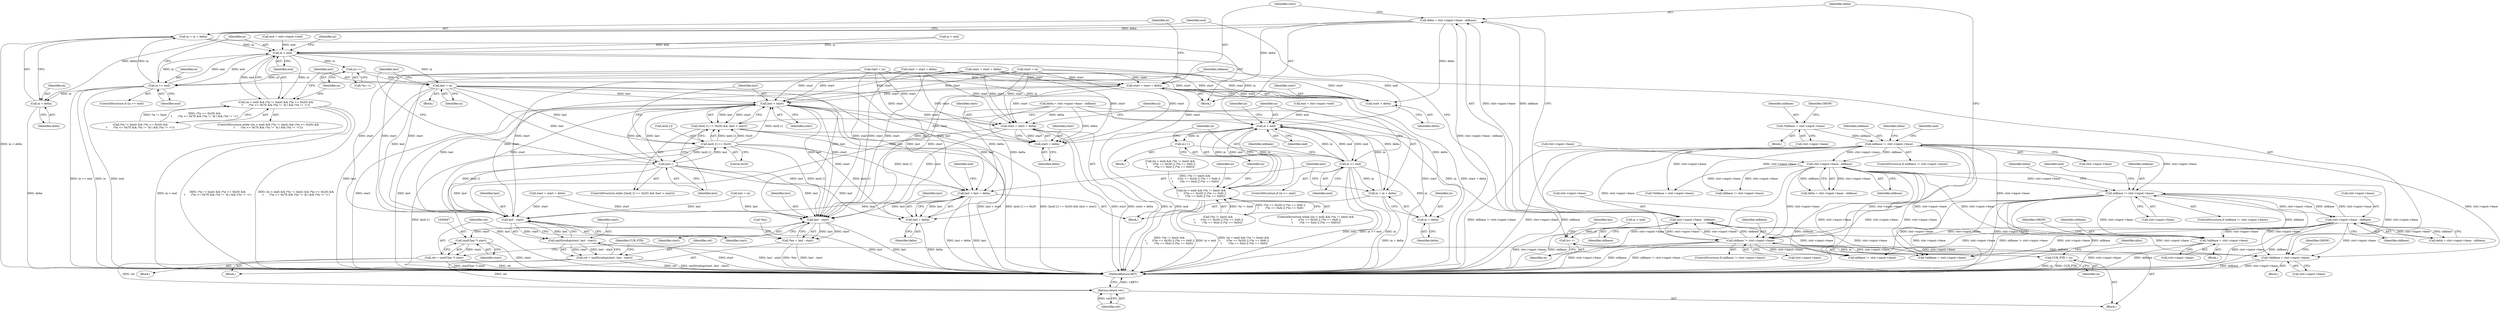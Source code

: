digraph "0_Chrome_d0947db40187f4708c58e64cbd6013faf9eddeed_1@integer" {
"1000387" [label="(Call,delta = ctxt->input->base - oldbase)"];
"1000389" [label="(Call,ctxt->input->base - oldbase)"];
"1000378" [label="(Call,oldbase != ctxt->input->base)"];
"1000361" [label="(Call,*oldbase = ctxt->input->base)"];
"1000193" [label="(Call,ctxt->input->base - oldbase)"];
"1000182" [label="(Call,oldbase != ctxt->input->base)"];
"1000173" [label="(Call,*oldbase = ctxt->input->base)"];
"1000289" [label="(Call,ctxt->input->base - oldbase)"];
"1000278" [label="(Call,oldbase != ctxt->input->base)"];
"1000261" [label="(Call,*oldbase = ctxt->input->base)"];
"1000396" [label="(Call,start = start + delta)"];
"1000398" [label="(Call,start + delta)"];
"1000424" [label="(Call,last > start)"];
"1000417" [label="(Call,(last[-1] == 0x20) && (last > start))"];
"1000427" [label="(Call,last--)"];
"1000418" [label="(Call,last[-1] == 0x20)"];
"1000512" [label="(Call,last = last + delta)"];
"1000514" [label="(Call,last + delta)"];
"1000641" [label="(Call,last - start)"];
"1000638" [label="(Call,*len = last - start)"];
"1000646" [label="(Call,(xmlChar *) start)"];
"1000644" [label="(Call,ret = (xmlChar *) start)"];
"1000673" [label="(Return,return ret;)"];
"1000661" [label="(Call,last - start)"];
"1000659" [label="(Call,xmlStrndup(start, last - start))"];
"1000657" [label="(Call,ret = xmlStrndup(start, last - start))"];
"1000502" [label="(Call,start = start + delta)"];
"1000504" [label="(Call,start + delta)"];
"1000401" [label="(Call,in = in + delta)"];
"1000315" [label="(Call,in < end)"];
"1000314" [label="(Call,(in < end) && (*in != limit) && (*in >= 0x20) &&\n\t       (*in <= 0x7f) && (*in != '&') && (*in != '<'))"];
"1000347" [label="(Call,in++)"];
"1000356" [label="(Call,in >= end)"];
"1000403" [label="(Call,in + delta)"];
"1000413" [label="(Call,last = in)"];
"1000431" [label="(Call,in < end)"];
"1000430" [label="(Call,(in < end) && (*in != limit) && \n\t       ((*in == 0x20) || (*in == 0x9) ||\n\t        (*in == 0xA) || (*in == 0xD)))"];
"1000459" [label="(Call,in++)"];
"1000462" [label="(Call,in >= end)"];
"1000507" [label="(Call,in = in + delta)"];
"1000509" [label="(Call,in + delta)"];
"1000631" [label="(Call,in++)"];
"1000664" [label="(Call,CUR_PTR = in)"];
"1000219" [label="(Block,)"];
"1000660" [label="(Identifier,start)"];
"1000389" [label="(Call,ctxt->input->base - oldbase)"];
"1000211" [label="(Identifier,end)"];
"1000484" [label="(Call,oldbase != ctxt->input->base)"];
"1000631" [label="(Call,in++)"];
"1000646" [label="(Call,(xmlChar *) start)"];
"1000418" [label="(Call,last[-1] == 0x20)"];
"1000402" [label="(Identifier,in)"];
"1000358" [label="(Identifier,end)"];
"1000527" [label="(Identifier,in)"];
"1000263" [label="(Call,ctxt->input->base)"];
"1000431" [label="(Call,in < end)"];
"1000427" [label="(Call,last--)"];
"1000514" [label="(Call,last + delta)"];
"1000296" [label="(Call,start = start + delta)"];
"1000404" [label="(Identifier,in)"];
"1000289" [label="(Call,ctxt->input->base - oldbase)"];
"1000390" [label="(Call,ctxt->input->base)"];
"1000346" [label="(Call,*in++)"];
"1000645" [label="(Identifier,ret)"];
"1000174" [label="(Identifier,oldbase)"];
"1000315" [label="(Call,in < end)"];
"1000378" [label="(Call,oldbase != ctxt->input->base)"];
"1000659" [label="(Call,xmlStrndup(start, last - start))"];
"1000458" [label="(Block,)"];
"1000674" [label="(Identifier,ret)"];
"1000493" [label="(Call,delta = ctxt->input->base - oldbase)"];
"1000361" [label="(Call,*oldbase = ctxt->input->base)"];
"1000397" [label="(Identifier,start)"];
"1000664" [label="(Call,CUR_PTR = in)"];
"1000657" [label="(Call,ret = xmlStrndup(start, last - start))"];
"1000643" [label="(Identifier,start)"];
"1000290" [label="(Call,ctxt->input->base)"];
"1000635" [label="(Identifier,len)"];
"1000460" [label="(Identifier,in)"];
"1000357" [label="(Identifier,in)"];
"1000388" [label="(Identifier,delta)"];
"1000193" [label="(Call,ctxt->input->base - oldbase)"];
"1000491" [label="(Block,)"];
"1000663" [label="(Identifier,start)"];
"1000534" [label="(Call,in < end)"];
"1000661" [label="(Call,last - start)"];
"1000658" [label="(Identifier,ret)"];
"1000317" [label="(Identifier,end)"];
"1000432" [label="(Identifier,in)"];
"1000387" [label="(Call,delta = ctxt->input->base - oldbase)"];
"1000368" [label="(Identifier,GROW)"];
"1000518" [label="(Identifier,end)"];
"1000467" [label="(Call,*oldbase = ctxt->input->base)"];
"1000515" [label="(Identifier,last)"];
"1000398" [label="(Call,start + delta)"];
"1000288" [label="(Identifier,delta)"];
"1000637" [label="(Block,)"];
"1000401" [label="(Call,in = in + delta)"];
"1000662" [label="(Identifier,last)"];
"1000173" [label="(Call,*oldbase = ctxt->input->base)"];
"1000280" [label="(Call,ctxt->input->base)"];
"1000641" [label="(Call,last - start)"];
"1000287" [label="(Call,delta = ctxt->input->base - oldbase)"];
"1000184" [label="(Call,ctxt->input->base)"];
"1000507" [label="(Call,in = in + delta)"];
"1000428" [label="(Identifier,last)"];
"1000416" [label="(ControlStructure,while ((last[-1] == 0x20) && (last > start)))"];
"1000259" [label="(Block,)"];
"1000318" [label="(Call,(*in != limit) && (*in >= 0x20) &&\n\t       (*in <= 0x7f) && (*in != '&') && (*in != '<'))"];
"1000673" [label="(Return,return ret;)"];
"1000513" [label="(Identifier,last)"];
"1000108" [label="(Block,)"];
"1000665" [label="(Identifier,CUR_PTR)"];
"1000194" [label="(Call,ctxt->input->base)"];
"1000642" [label="(Identifier,last)"];
"1000464" [label="(Identifier,end)"];
"1000385" [label="(Block,)"];
"1000314" [label="(Call,(in < end) && (*in != limit) && (*in >= 0x20) &&\n\t       (*in <= 0x7f) && (*in != '&') && (*in != '<'))"];
"1000183" [label="(Identifier,oldbase)"];
"1000687" [label="(MethodReturn,RET)"];
"1000512" [label="(Call,last = last + delta)"];
"1000426" [label="(Identifier,start)"];
"1000463" [label="(Identifier,in)"];
"1000468" [label="(Identifier,oldbase)"];
"1000295" [label="(Identifier,oldbase)"];
"1000648" [label="(Identifier,start)"];
"1000307" [label="(Identifier,end)"];
"1000423" [label="(Literal,0x20)"];
"1000419" [label="(Call,last[-1])"];
"1000379" [label="(Identifier,oldbase)"];
"1000639" [label="(Call,*len)"];
"1000605" [label="(Call,start = start + delta)"];
"1000363" [label="(Call,ctxt->input->base)"];
"1000420" [label="(Identifier,last)"];
"1000504" [label="(Call,start + delta)"];
"1000171" [label="(Block,)"];
"1000434" [label="(Call,(*in != limit) && \n\t       ((*in == 0x20) || (*in == 0x9) ||\n\t        (*in == 0xA) || (*in == 0xD)))"];
"1000380" [label="(Call,ctxt->input->base)"];
"1000313" [label="(ControlStructure,while ((in < end) && (*in != limit) && (*in >= 0x20) &&\n\t       (*in <= 0x7f) && (*in != '&') && (*in != '<')))"];
"1000414" [label="(Identifier,last)"];
"1000503" [label="(Identifier,start)"];
"1000638" [label="(Call,*len = last - start)"];
"1000252" [label="(Call,start = in)"];
"1000517" [label="(Call,end = ctxt->input->end)"];
"1000222" [label="(Call,in < end)"];
"1000355" [label="(ControlStructure,if (in >= end))"];
"1000430" [label="(Call,(in < end) && (*in != limit) && \n\t       ((*in == 0x20) || (*in == 0x9) ||\n\t        (*in == 0xA) || (*in == 0xD)))"];
"1000191" [label="(Call,delta = ctxt->input->base - oldbase)"];
"1000417" [label="(Call,(last[-1] == 0x20) && (last > start))"];
"1000506" [label="(Identifier,delta)"];
"1000425" [label="(Identifier,last)"];
"1000348" [label="(Identifier,in)"];
"1000164" [label="(Call,start = in)"];
"1000377" [label="(ControlStructure,if (oldbase != ctxt->input->base))"];
"1000396" [label="(Call,start = start + delta)"];
"1000650" [label="(Block,)"];
"1000644" [label="(Call,ret = (xmlChar *) start)"];
"1000622" [label="(Call,last = in)"];
"1000459" [label="(Call,in++)"];
"1000316" [label="(Identifier,in)"];
"1000347" [label="(Call,in++)"];
"1000221" [label="(Call,(in < end) && (*in != limit) && \n\t       ((*in == 0x20) || (*in == 0x9) ||\n\t        (*in == 0xA) || (*in == 0xD)))"];
"1000505" [label="(Identifier,start)"];
"1000502" [label="(Call,start = start + delta)"];
"1000362" [label="(Identifier,oldbase)"];
"1000424" [label="(Call,last > start)"];
"1000403" [label="(Call,in + delta)"];
"1000199" [label="(Identifier,oldbase)"];
"1000406" [label="(Call,end = ctxt->input->end)"];
"1000175" [label="(Call,ctxt->input->base)"];
"1000321" [label="(Identifier,in)"];
"1000359" [label="(Block,)"];
"1000200" [label="(Call,start = start + delta)"];
"1000668" [label="(Identifier,alloc)"];
"1000510" [label="(Identifier,in)"];
"1000516" [label="(Identifier,delta)"];
"1000509" [label="(Call,in + delta)"];
"1000268" [label="(Identifier,GROW)"];
"1000400" [label="(Identifier,delta)"];
"1000462" [label="(Call,in >= end)"];
"1000437" [label="(Identifier,in)"];
"1000356" [label="(Call,in >= end)"];
"1000511" [label="(Identifier,delta)"];
"1000262" [label="(Identifier,oldbase)"];
"1000395" [label="(Identifier,oldbase)"];
"1000180" [label="(Identifier,GROW)"];
"1000461" [label="(ControlStructure,if (in >= end))"];
"1000399" [label="(Identifier,start)"];
"1000413" [label="(Call,last = in)"];
"1000433" [label="(Identifier,end)"];
"1000570" [label="(Call,*oldbase = ctxt->input->base)"];
"1000407" [label="(Identifier,end)"];
"1000587" [label="(Call,oldbase != ctxt->input->base)"];
"1000181" [label="(ControlStructure,if (oldbase != ctxt->input->base))"];
"1000429" [label="(ControlStructure,while ((in < end) && (*in != limit) && \n\t       ((*in == 0x20) || (*in == 0x9) ||\n\t        (*in == 0xA) || (*in == 0xD))))"];
"1000632" [label="(Identifier,in)"];
"1000415" [label="(Identifier,in)"];
"1000192" [label="(Identifier,delta)"];
"1000405" [label="(Identifier,delta)"];
"1000278" [label="(Call,oldbase != ctxt->input->base)"];
"1000261" [label="(Call,*oldbase = ctxt->input->base)"];
"1000182" [label="(Call,oldbase != ctxt->input->base)"];
"1000666" [label="(Identifier,in)"];
"1000508" [label="(Identifier,in)"];
"1000279" [label="(Identifier,oldbase)"];
"1000277" [label="(ControlStructure,if (oldbase != ctxt->input->base))"];
"1000387" -> "1000385"  [label="AST: "];
"1000387" -> "1000389"  [label="CFG: "];
"1000388" -> "1000387"  [label="AST: "];
"1000389" -> "1000387"  [label="AST: "];
"1000397" -> "1000387"  [label="CFG: "];
"1000387" -> "1000687"  [label="DDG: ctxt->input->base - oldbase"];
"1000389" -> "1000387"  [label="DDG: ctxt->input->base"];
"1000389" -> "1000387"  [label="DDG: oldbase"];
"1000387" -> "1000396"  [label="DDG: delta"];
"1000387" -> "1000398"  [label="DDG: delta"];
"1000387" -> "1000401"  [label="DDG: delta"];
"1000387" -> "1000403"  [label="DDG: delta"];
"1000389" -> "1000395"  [label="CFG: "];
"1000390" -> "1000389"  [label="AST: "];
"1000395" -> "1000389"  [label="AST: "];
"1000389" -> "1000687"  [label="DDG: ctxt->input->base"];
"1000389" -> "1000687"  [label="DDG: oldbase"];
"1000389" -> "1000361"  [label="DDG: ctxt->input->base"];
"1000389" -> "1000378"  [label="DDG: ctxt->input->base"];
"1000378" -> "1000389"  [label="DDG: ctxt->input->base"];
"1000378" -> "1000389"  [label="DDG: oldbase"];
"1000389" -> "1000467"  [label="DDG: ctxt->input->base"];
"1000389" -> "1000484"  [label="DDG: ctxt->input->base"];
"1000378" -> "1000377"  [label="AST: "];
"1000378" -> "1000380"  [label="CFG: "];
"1000379" -> "1000378"  [label="AST: "];
"1000380" -> "1000378"  [label="AST: "];
"1000388" -> "1000378"  [label="CFG: "];
"1000407" -> "1000378"  [label="CFG: "];
"1000378" -> "1000687"  [label="DDG: ctxt->input->base"];
"1000378" -> "1000687"  [label="DDG: oldbase"];
"1000378" -> "1000687"  [label="DDG: oldbase != ctxt->input->base"];
"1000378" -> "1000361"  [label="DDG: ctxt->input->base"];
"1000361" -> "1000378"  [label="DDG: oldbase"];
"1000193" -> "1000378"  [label="DDG: ctxt->input->base"];
"1000182" -> "1000378"  [label="DDG: ctxt->input->base"];
"1000289" -> "1000378"  [label="DDG: ctxt->input->base"];
"1000278" -> "1000378"  [label="DDG: ctxt->input->base"];
"1000378" -> "1000467"  [label="DDG: ctxt->input->base"];
"1000378" -> "1000484"  [label="DDG: ctxt->input->base"];
"1000361" -> "1000359"  [label="AST: "];
"1000361" -> "1000363"  [label="CFG: "];
"1000362" -> "1000361"  [label="AST: "];
"1000363" -> "1000361"  [label="AST: "];
"1000368" -> "1000361"  [label="CFG: "];
"1000361" -> "1000687"  [label="DDG: oldbase"];
"1000361" -> "1000687"  [label="DDG: ctxt->input->base"];
"1000193" -> "1000361"  [label="DDG: ctxt->input->base"];
"1000182" -> "1000361"  [label="DDG: ctxt->input->base"];
"1000289" -> "1000361"  [label="DDG: ctxt->input->base"];
"1000278" -> "1000361"  [label="DDG: ctxt->input->base"];
"1000193" -> "1000191"  [label="AST: "];
"1000193" -> "1000199"  [label="CFG: "];
"1000194" -> "1000193"  [label="AST: "];
"1000199" -> "1000193"  [label="AST: "];
"1000191" -> "1000193"  [label="CFG: "];
"1000193" -> "1000687"  [label="DDG: ctxt->input->base"];
"1000193" -> "1000687"  [label="DDG: oldbase"];
"1000193" -> "1000191"  [label="DDG: ctxt->input->base"];
"1000193" -> "1000191"  [label="DDG: oldbase"];
"1000182" -> "1000193"  [label="DDG: ctxt->input->base"];
"1000182" -> "1000193"  [label="DDG: oldbase"];
"1000193" -> "1000261"  [label="DDG: ctxt->input->base"];
"1000193" -> "1000278"  [label="DDG: ctxt->input->base"];
"1000193" -> "1000467"  [label="DDG: ctxt->input->base"];
"1000193" -> "1000484"  [label="DDG: ctxt->input->base"];
"1000193" -> "1000570"  [label="DDG: ctxt->input->base"];
"1000193" -> "1000587"  [label="DDG: ctxt->input->base"];
"1000182" -> "1000181"  [label="AST: "];
"1000182" -> "1000184"  [label="CFG: "];
"1000183" -> "1000182"  [label="AST: "];
"1000184" -> "1000182"  [label="AST: "];
"1000192" -> "1000182"  [label="CFG: "];
"1000211" -> "1000182"  [label="CFG: "];
"1000182" -> "1000687"  [label="DDG: oldbase != ctxt->input->base"];
"1000182" -> "1000687"  [label="DDG: ctxt->input->base"];
"1000182" -> "1000687"  [label="DDG: oldbase"];
"1000173" -> "1000182"  [label="DDG: oldbase"];
"1000182" -> "1000261"  [label="DDG: ctxt->input->base"];
"1000182" -> "1000278"  [label="DDG: ctxt->input->base"];
"1000182" -> "1000467"  [label="DDG: ctxt->input->base"];
"1000182" -> "1000484"  [label="DDG: ctxt->input->base"];
"1000182" -> "1000570"  [label="DDG: ctxt->input->base"];
"1000182" -> "1000587"  [label="DDG: ctxt->input->base"];
"1000173" -> "1000171"  [label="AST: "];
"1000173" -> "1000175"  [label="CFG: "];
"1000174" -> "1000173"  [label="AST: "];
"1000175" -> "1000173"  [label="AST: "];
"1000180" -> "1000173"  [label="CFG: "];
"1000289" -> "1000287"  [label="AST: "];
"1000289" -> "1000295"  [label="CFG: "];
"1000290" -> "1000289"  [label="AST: "];
"1000295" -> "1000289"  [label="AST: "];
"1000287" -> "1000289"  [label="CFG: "];
"1000289" -> "1000687"  [label="DDG: ctxt->input->base"];
"1000289" -> "1000687"  [label="DDG: oldbase"];
"1000289" -> "1000261"  [label="DDG: ctxt->input->base"];
"1000289" -> "1000278"  [label="DDG: ctxt->input->base"];
"1000289" -> "1000287"  [label="DDG: ctxt->input->base"];
"1000289" -> "1000287"  [label="DDG: oldbase"];
"1000278" -> "1000289"  [label="DDG: ctxt->input->base"];
"1000278" -> "1000289"  [label="DDG: oldbase"];
"1000289" -> "1000467"  [label="DDG: ctxt->input->base"];
"1000289" -> "1000484"  [label="DDG: ctxt->input->base"];
"1000278" -> "1000277"  [label="AST: "];
"1000278" -> "1000280"  [label="CFG: "];
"1000279" -> "1000278"  [label="AST: "];
"1000280" -> "1000278"  [label="AST: "];
"1000288" -> "1000278"  [label="CFG: "];
"1000307" -> "1000278"  [label="CFG: "];
"1000278" -> "1000687"  [label="DDG: ctxt->input->base"];
"1000278" -> "1000687"  [label="DDG: oldbase != ctxt->input->base"];
"1000278" -> "1000687"  [label="DDG: oldbase"];
"1000278" -> "1000261"  [label="DDG: ctxt->input->base"];
"1000261" -> "1000278"  [label="DDG: oldbase"];
"1000278" -> "1000467"  [label="DDG: ctxt->input->base"];
"1000278" -> "1000484"  [label="DDG: ctxt->input->base"];
"1000261" -> "1000259"  [label="AST: "];
"1000261" -> "1000263"  [label="CFG: "];
"1000262" -> "1000261"  [label="AST: "];
"1000263" -> "1000261"  [label="AST: "];
"1000268" -> "1000261"  [label="CFG: "];
"1000261" -> "1000687"  [label="DDG: ctxt->input->base"];
"1000261" -> "1000687"  [label="DDG: oldbase"];
"1000396" -> "1000385"  [label="AST: "];
"1000396" -> "1000398"  [label="CFG: "];
"1000397" -> "1000396"  [label="AST: "];
"1000398" -> "1000396"  [label="AST: "];
"1000402" -> "1000396"  [label="CFG: "];
"1000396" -> "1000687"  [label="DDG: start"];
"1000396" -> "1000687"  [label="DDG: start + delta"];
"1000200" -> "1000396"  [label="DDG: start"];
"1000252" -> "1000396"  [label="DDG: start"];
"1000296" -> "1000396"  [label="DDG: start"];
"1000164" -> "1000396"  [label="DDG: start"];
"1000396" -> "1000398"  [label="DDG: start"];
"1000396" -> "1000424"  [label="DDG: start"];
"1000396" -> "1000502"  [label="DDG: start"];
"1000396" -> "1000504"  [label="DDG: start"];
"1000396" -> "1000641"  [label="DDG: start"];
"1000396" -> "1000661"  [label="DDG: start"];
"1000398" -> "1000400"  [label="CFG: "];
"1000399" -> "1000398"  [label="AST: "];
"1000400" -> "1000398"  [label="AST: "];
"1000200" -> "1000398"  [label="DDG: start"];
"1000252" -> "1000398"  [label="DDG: start"];
"1000296" -> "1000398"  [label="DDG: start"];
"1000164" -> "1000398"  [label="DDG: start"];
"1000424" -> "1000417"  [label="AST: "];
"1000424" -> "1000426"  [label="CFG: "];
"1000425" -> "1000424"  [label="AST: "];
"1000426" -> "1000424"  [label="AST: "];
"1000417" -> "1000424"  [label="CFG: "];
"1000424" -> "1000687"  [label="DDG: start"];
"1000424" -> "1000687"  [label="DDG: last"];
"1000424" -> "1000417"  [label="DDG: last"];
"1000424" -> "1000417"  [label="DDG: start"];
"1000427" -> "1000424"  [label="DDG: last"];
"1000413" -> "1000424"  [label="DDG: last"];
"1000418" -> "1000424"  [label="DDG: last[-1]"];
"1000200" -> "1000424"  [label="DDG: start"];
"1000252" -> "1000424"  [label="DDG: start"];
"1000296" -> "1000424"  [label="DDG: start"];
"1000164" -> "1000424"  [label="DDG: start"];
"1000424" -> "1000427"  [label="DDG: last"];
"1000424" -> "1000502"  [label="DDG: start"];
"1000424" -> "1000504"  [label="DDG: start"];
"1000424" -> "1000512"  [label="DDG: last"];
"1000424" -> "1000514"  [label="DDG: last"];
"1000424" -> "1000641"  [label="DDG: last"];
"1000424" -> "1000641"  [label="DDG: start"];
"1000424" -> "1000661"  [label="DDG: last"];
"1000424" -> "1000661"  [label="DDG: start"];
"1000417" -> "1000416"  [label="AST: "];
"1000417" -> "1000418"  [label="CFG: "];
"1000418" -> "1000417"  [label="AST: "];
"1000428" -> "1000417"  [label="CFG: "];
"1000432" -> "1000417"  [label="CFG: "];
"1000417" -> "1000687"  [label="DDG: last > start"];
"1000417" -> "1000687"  [label="DDG: last[-1] == 0x20"];
"1000417" -> "1000687"  [label="DDG: (last[-1] == 0x20) && (last > start)"];
"1000418" -> "1000417"  [label="DDG: last[-1]"];
"1000418" -> "1000417"  [label="DDG: 0x20"];
"1000427" -> "1000416"  [label="AST: "];
"1000427" -> "1000428"  [label="CFG: "];
"1000428" -> "1000427"  [label="AST: "];
"1000420" -> "1000427"  [label="CFG: "];
"1000427" -> "1000687"  [label="DDG: last"];
"1000427" -> "1000418"  [label="DDG: last"];
"1000413" -> "1000427"  [label="DDG: last"];
"1000418" -> "1000427"  [label="DDG: last[-1]"];
"1000427" -> "1000512"  [label="DDG: last"];
"1000427" -> "1000514"  [label="DDG: last"];
"1000427" -> "1000641"  [label="DDG: last"];
"1000427" -> "1000661"  [label="DDG: last"];
"1000418" -> "1000423"  [label="CFG: "];
"1000419" -> "1000418"  [label="AST: "];
"1000423" -> "1000418"  [label="AST: "];
"1000425" -> "1000418"  [label="CFG: "];
"1000418" -> "1000687"  [label="DDG: last[-1]"];
"1000413" -> "1000418"  [label="DDG: last"];
"1000418" -> "1000512"  [label="DDG: last[-1]"];
"1000418" -> "1000514"  [label="DDG: last[-1]"];
"1000418" -> "1000641"  [label="DDG: last[-1]"];
"1000418" -> "1000661"  [label="DDG: last[-1]"];
"1000512" -> "1000491"  [label="AST: "];
"1000512" -> "1000514"  [label="CFG: "];
"1000513" -> "1000512"  [label="AST: "];
"1000514" -> "1000512"  [label="AST: "];
"1000518" -> "1000512"  [label="CFG: "];
"1000512" -> "1000687"  [label="DDG: last"];
"1000512" -> "1000687"  [label="DDG: last + delta"];
"1000413" -> "1000512"  [label="DDG: last"];
"1000493" -> "1000512"  [label="DDG: delta"];
"1000512" -> "1000514"  [label="DDG: last"];
"1000512" -> "1000641"  [label="DDG: last"];
"1000512" -> "1000661"  [label="DDG: last"];
"1000514" -> "1000516"  [label="CFG: "];
"1000515" -> "1000514"  [label="AST: "];
"1000516" -> "1000514"  [label="AST: "];
"1000514" -> "1000687"  [label="DDG: delta"];
"1000413" -> "1000514"  [label="DDG: last"];
"1000493" -> "1000514"  [label="DDG: delta"];
"1000641" -> "1000638"  [label="AST: "];
"1000641" -> "1000643"  [label="CFG: "];
"1000642" -> "1000641"  [label="AST: "];
"1000643" -> "1000641"  [label="AST: "];
"1000638" -> "1000641"  [label="CFG: "];
"1000641" -> "1000687"  [label="DDG: last"];
"1000641" -> "1000638"  [label="DDG: last"];
"1000641" -> "1000638"  [label="DDG: start"];
"1000622" -> "1000641"  [label="DDG: last"];
"1000413" -> "1000641"  [label="DDG: last"];
"1000200" -> "1000641"  [label="DDG: start"];
"1000252" -> "1000641"  [label="DDG: start"];
"1000502" -> "1000641"  [label="DDG: start"];
"1000296" -> "1000641"  [label="DDG: start"];
"1000605" -> "1000641"  [label="DDG: start"];
"1000164" -> "1000641"  [label="DDG: start"];
"1000641" -> "1000646"  [label="DDG: start"];
"1000638" -> "1000637"  [label="AST: "];
"1000639" -> "1000638"  [label="AST: "];
"1000645" -> "1000638"  [label="CFG: "];
"1000638" -> "1000687"  [label="DDG: last - start"];
"1000638" -> "1000687"  [label="DDG: *len"];
"1000646" -> "1000644"  [label="AST: "];
"1000646" -> "1000648"  [label="CFG: "];
"1000647" -> "1000646"  [label="AST: "];
"1000648" -> "1000646"  [label="AST: "];
"1000644" -> "1000646"  [label="CFG: "];
"1000646" -> "1000687"  [label="DDG: start"];
"1000646" -> "1000644"  [label="DDG: start"];
"1000644" -> "1000637"  [label="AST: "];
"1000645" -> "1000644"  [label="AST: "];
"1000665" -> "1000644"  [label="CFG: "];
"1000644" -> "1000687"  [label="DDG: (xmlChar *) start"];
"1000644" -> "1000687"  [label="DDG: ret"];
"1000644" -> "1000673"  [label="DDG: ret"];
"1000673" -> "1000108"  [label="AST: "];
"1000673" -> "1000674"  [label="CFG: "];
"1000674" -> "1000673"  [label="AST: "];
"1000687" -> "1000673"  [label="CFG: "];
"1000673" -> "1000687"  [label="DDG: <RET>"];
"1000674" -> "1000673"  [label="DDG: ret"];
"1000657" -> "1000673"  [label="DDG: ret"];
"1000661" -> "1000659"  [label="AST: "];
"1000661" -> "1000663"  [label="CFG: "];
"1000662" -> "1000661"  [label="AST: "];
"1000663" -> "1000661"  [label="AST: "];
"1000659" -> "1000661"  [label="CFG: "];
"1000661" -> "1000687"  [label="DDG: last"];
"1000661" -> "1000659"  [label="DDG: start"];
"1000661" -> "1000659"  [label="DDG: last"];
"1000622" -> "1000661"  [label="DDG: last"];
"1000413" -> "1000661"  [label="DDG: last"];
"1000200" -> "1000661"  [label="DDG: start"];
"1000252" -> "1000661"  [label="DDG: start"];
"1000502" -> "1000661"  [label="DDG: start"];
"1000296" -> "1000661"  [label="DDG: start"];
"1000605" -> "1000661"  [label="DDG: start"];
"1000164" -> "1000661"  [label="DDG: start"];
"1000659" -> "1000657"  [label="AST: "];
"1000660" -> "1000659"  [label="AST: "];
"1000657" -> "1000659"  [label="CFG: "];
"1000659" -> "1000687"  [label="DDG: start"];
"1000659" -> "1000687"  [label="DDG: last - start"];
"1000659" -> "1000657"  [label="DDG: start"];
"1000659" -> "1000657"  [label="DDG: last - start"];
"1000657" -> "1000650"  [label="AST: "];
"1000658" -> "1000657"  [label="AST: "];
"1000665" -> "1000657"  [label="CFG: "];
"1000657" -> "1000687"  [label="DDG: ret"];
"1000657" -> "1000687"  [label="DDG: xmlStrndup(start, last - start)"];
"1000502" -> "1000491"  [label="AST: "];
"1000502" -> "1000504"  [label="CFG: "];
"1000503" -> "1000502"  [label="AST: "];
"1000504" -> "1000502"  [label="AST: "];
"1000508" -> "1000502"  [label="CFG: "];
"1000502" -> "1000687"  [label="DDG: start"];
"1000502" -> "1000687"  [label="DDG: start + delta"];
"1000200" -> "1000502"  [label="DDG: start"];
"1000252" -> "1000502"  [label="DDG: start"];
"1000296" -> "1000502"  [label="DDG: start"];
"1000164" -> "1000502"  [label="DDG: start"];
"1000493" -> "1000502"  [label="DDG: delta"];
"1000502" -> "1000504"  [label="DDG: start"];
"1000504" -> "1000506"  [label="CFG: "];
"1000505" -> "1000504"  [label="AST: "];
"1000506" -> "1000504"  [label="AST: "];
"1000200" -> "1000504"  [label="DDG: start"];
"1000252" -> "1000504"  [label="DDG: start"];
"1000296" -> "1000504"  [label="DDG: start"];
"1000164" -> "1000504"  [label="DDG: start"];
"1000493" -> "1000504"  [label="DDG: delta"];
"1000401" -> "1000385"  [label="AST: "];
"1000401" -> "1000403"  [label="CFG: "];
"1000402" -> "1000401"  [label="AST: "];
"1000403" -> "1000401"  [label="AST: "];
"1000407" -> "1000401"  [label="CFG: "];
"1000401" -> "1000687"  [label="DDG: in + delta"];
"1000401" -> "1000315"  [label="DDG: in"];
"1000356" -> "1000401"  [label="DDG: in"];
"1000315" -> "1000314"  [label="AST: "];
"1000315" -> "1000317"  [label="CFG: "];
"1000316" -> "1000315"  [label="AST: "];
"1000317" -> "1000315"  [label="AST: "];
"1000321" -> "1000315"  [label="CFG: "];
"1000314" -> "1000315"  [label="CFG: "];
"1000315" -> "1000314"  [label="DDG: in"];
"1000315" -> "1000314"  [label="DDG: end"];
"1000222" -> "1000315"  [label="DDG: in"];
"1000222" -> "1000315"  [label="DDG: end"];
"1000356" -> "1000315"  [label="DDG: in"];
"1000356" -> "1000315"  [label="DDG: end"];
"1000406" -> "1000315"  [label="DDG: end"];
"1000315" -> "1000347"  [label="DDG: in"];
"1000315" -> "1000356"  [label="DDG: end"];
"1000315" -> "1000413"  [label="DDG: in"];
"1000315" -> "1000431"  [label="DDG: in"];
"1000315" -> "1000431"  [label="DDG: end"];
"1000314" -> "1000313"  [label="AST: "];
"1000314" -> "1000318"  [label="CFG: "];
"1000318" -> "1000314"  [label="AST: "];
"1000348" -> "1000314"  [label="CFG: "];
"1000414" -> "1000314"  [label="CFG: "];
"1000314" -> "1000687"  [label="DDG: in < end"];
"1000314" -> "1000687"  [label="DDG: (*in != limit) && (*in >= 0x20) &&\n\t       (*in <= 0x7f) && (*in != '&') && (*in != '<')"];
"1000314" -> "1000687"  [label="DDG: (in < end) && (*in != limit) && (*in >= 0x20) &&\n\t       (*in <= 0x7f) && (*in != '&') && (*in != '<')"];
"1000318" -> "1000314"  [label="DDG: *in != limit"];
"1000318" -> "1000314"  [label="DDG: (*in >= 0x20) &&\n\t       (*in <= 0x7f) && (*in != '&') && (*in != '<')"];
"1000347" -> "1000346"  [label="AST: "];
"1000347" -> "1000348"  [label="CFG: "];
"1000348" -> "1000347"  [label="AST: "];
"1000346" -> "1000347"  [label="CFG: "];
"1000347" -> "1000356"  [label="DDG: in"];
"1000347" -> "1000413"  [label="DDG: in"];
"1000347" -> "1000431"  [label="DDG: in"];
"1000356" -> "1000355"  [label="AST: "];
"1000356" -> "1000358"  [label="CFG: "];
"1000357" -> "1000356"  [label="AST: "];
"1000358" -> "1000356"  [label="AST: "];
"1000316" -> "1000356"  [label="CFG: "];
"1000362" -> "1000356"  [label="CFG: "];
"1000356" -> "1000687"  [label="DDG: in >= end"];
"1000356" -> "1000687"  [label="DDG: in"];
"1000356" -> "1000687"  [label="DDG: end"];
"1000356" -> "1000403"  [label="DDG: in"];
"1000403" -> "1000405"  [label="CFG: "];
"1000404" -> "1000403"  [label="AST: "];
"1000405" -> "1000403"  [label="AST: "];
"1000403" -> "1000687"  [label="DDG: delta"];
"1000413" -> "1000219"  [label="AST: "];
"1000413" -> "1000415"  [label="CFG: "];
"1000414" -> "1000413"  [label="AST: "];
"1000415" -> "1000413"  [label="AST: "];
"1000420" -> "1000413"  [label="CFG: "];
"1000413" -> "1000687"  [label="DDG: last"];
"1000431" -> "1000430"  [label="AST: "];
"1000431" -> "1000433"  [label="CFG: "];
"1000432" -> "1000431"  [label="AST: "];
"1000433" -> "1000431"  [label="AST: "];
"1000437" -> "1000431"  [label="CFG: "];
"1000430" -> "1000431"  [label="CFG: "];
"1000431" -> "1000687"  [label="DDG: in"];
"1000431" -> "1000687"  [label="DDG: end"];
"1000431" -> "1000430"  [label="DDG: in"];
"1000431" -> "1000430"  [label="DDG: end"];
"1000462" -> "1000431"  [label="DDG: in"];
"1000462" -> "1000431"  [label="DDG: end"];
"1000507" -> "1000431"  [label="DDG: in"];
"1000517" -> "1000431"  [label="DDG: end"];
"1000431" -> "1000459"  [label="DDG: in"];
"1000431" -> "1000462"  [label="DDG: end"];
"1000431" -> "1000631"  [label="DDG: in"];
"1000430" -> "1000429"  [label="AST: "];
"1000430" -> "1000434"  [label="CFG: "];
"1000434" -> "1000430"  [label="AST: "];
"1000460" -> "1000430"  [label="CFG: "];
"1000527" -> "1000430"  [label="CFG: "];
"1000430" -> "1000687"  [label="DDG: (*in != limit) && \n\t       ((*in == 0x20) || (*in == 0x9) ||\n\t        (*in == 0xA) || (*in == 0xD))"];
"1000430" -> "1000687"  [label="DDG: in < end"];
"1000430" -> "1000687"  [label="DDG: (in < end) && (*in != limit) && \n\t       ((*in == 0x20) || (*in == 0x9) ||\n\t        (*in == 0xA) || (*in == 0xD))"];
"1000434" -> "1000430"  [label="DDG: *in != limit"];
"1000434" -> "1000430"  [label="DDG: (*in == 0x20) || (*in == 0x9) ||\n\t        (*in == 0xA) || (*in == 0xD)"];
"1000221" -> "1000430"  [label="DDG: (*in != limit) && \n\t       ((*in == 0x20) || (*in == 0x9) ||\n\t        (*in == 0xA) || (*in == 0xD))"];
"1000459" -> "1000458"  [label="AST: "];
"1000459" -> "1000460"  [label="CFG: "];
"1000460" -> "1000459"  [label="AST: "];
"1000463" -> "1000459"  [label="CFG: "];
"1000459" -> "1000462"  [label="DDG: in"];
"1000462" -> "1000461"  [label="AST: "];
"1000462" -> "1000464"  [label="CFG: "];
"1000463" -> "1000462"  [label="AST: "];
"1000464" -> "1000462"  [label="AST: "];
"1000432" -> "1000462"  [label="CFG: "];
"1000468" -> "1000462"  [label="CFG: "];
"1000462" -> "1000687"  [label="DDG: in"];
"1000462" -> "1000687"  [label="DDG: end"];
"1000462" -> "1000687"  [label="DDG: in >= end"];
"1000462" -> "1000507"  [label="DDG: in"];
"1000462" -> "1000509"  [label="DDG: in"];
"1000507" -> "1000491"  [label="AST: "];
"1000507" -> "1000509"  [label="CFG: "];
"1000508" -> "1000507"  [label="AST: "];
"1000509" -> "1000507"  [label="AST: "];
"1000513" -> "1000507"  [label="CFG: "];
"1000507" -> "1000687"  [label="DDG: in + delta"];
"1000493" -> "1000507"  [label="DDG: delta"];
"1000509" -> "1000511"  [label="CFG: "];
"1000510" -> "1000509"  [label="AST: "];
"1000511" -> "1000509"  [label="AST: "];
"1000493" -> "1000509"  [label="DDG: delta"];
"1000631" -> "1000108"  [label="AST: "];
"1000631" -> "1000632"  [label="CFG: "];
"1000632" -> "1000631"  [label="AST: "];
"1000635" -> "1000631"  [label="CFG: "];
"1000534" -> "1000631"  [label="DDG: in"];
"1000631" -> "1000664"  [label="DDG: in"];
"1000664" -> "1000108"  [label="AST: "];
"1000664" -> "1000666"  [label="CFG: "];
"1000665" -> "1000664"  [label="AST: "];
"1000666" -> "1000664"  [label="AST: "];
"1000668" -> "1000664"  [label="CFG: "];
"1000664" -> "1000687"  [label="DDG: in"];
"1000664" -> "1000687"  [label="DDG: CUR_PTR"];
}

